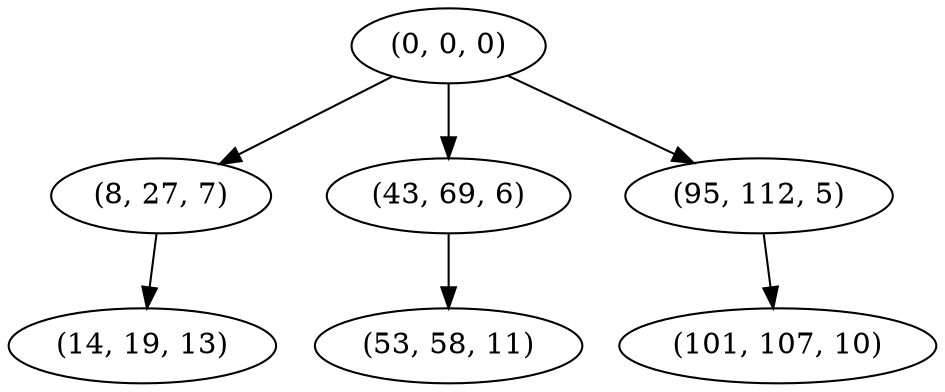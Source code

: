 digraph tree {
    "(0, 0, 0)";
    "(8, 27, 7)";
    "(14, 19, 13)";
    "(43, 69, 6)";
    "(53, 58, 11)";
    "(95, 112, 5)";
    "(101, 107, 10)";
    "(0, 0, 0)" -> "(8, 27, 7)";
    "(0, 0, 0)" -> "(43, 69, 6)";
    "(0, 0, 0)" -> "(95, 112, 5)";
    "(8, 27, 7)" -> "(14, 19, 13)";
    "(43, 69, 6)" -> "(53, 58, 11)";
    "(95, 112, 5)" -> "(101, 107, 10)";
}
